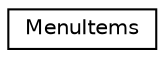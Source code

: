 digraph "Graphical Class Hierarchy"
{
  edge [fontname="Helvetica",fontsize="10",labelfontname="Helvetica",labelfontsize="10"];
  node [fontname="Helvetica",fontsize="10",shape=record];
  rankdir="LR";
  Node0 [label="MenuItems",height=0.2,width=0.4,color="black", fillcolor="white", style="filled",URL="$classMenuItems.html"];
}
